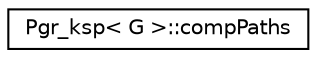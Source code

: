 digraph "Graphical Class Hierarchy"
{
  edge [fontname="Helvetica",fontsize="10",labelfontname="Helvetica",labelfontsize="10"];
  node [fontname="Helvetica",fontsize="10",shape=record];
  rankdir="LR";
  Node0 [label="Pgr_ksp\< G \>::compPaths",height=0.2,width=0.4,color="black", fillcolor="white", style="filled",URL="$classPgr__ksp_1_1compPaths.html"];
}

